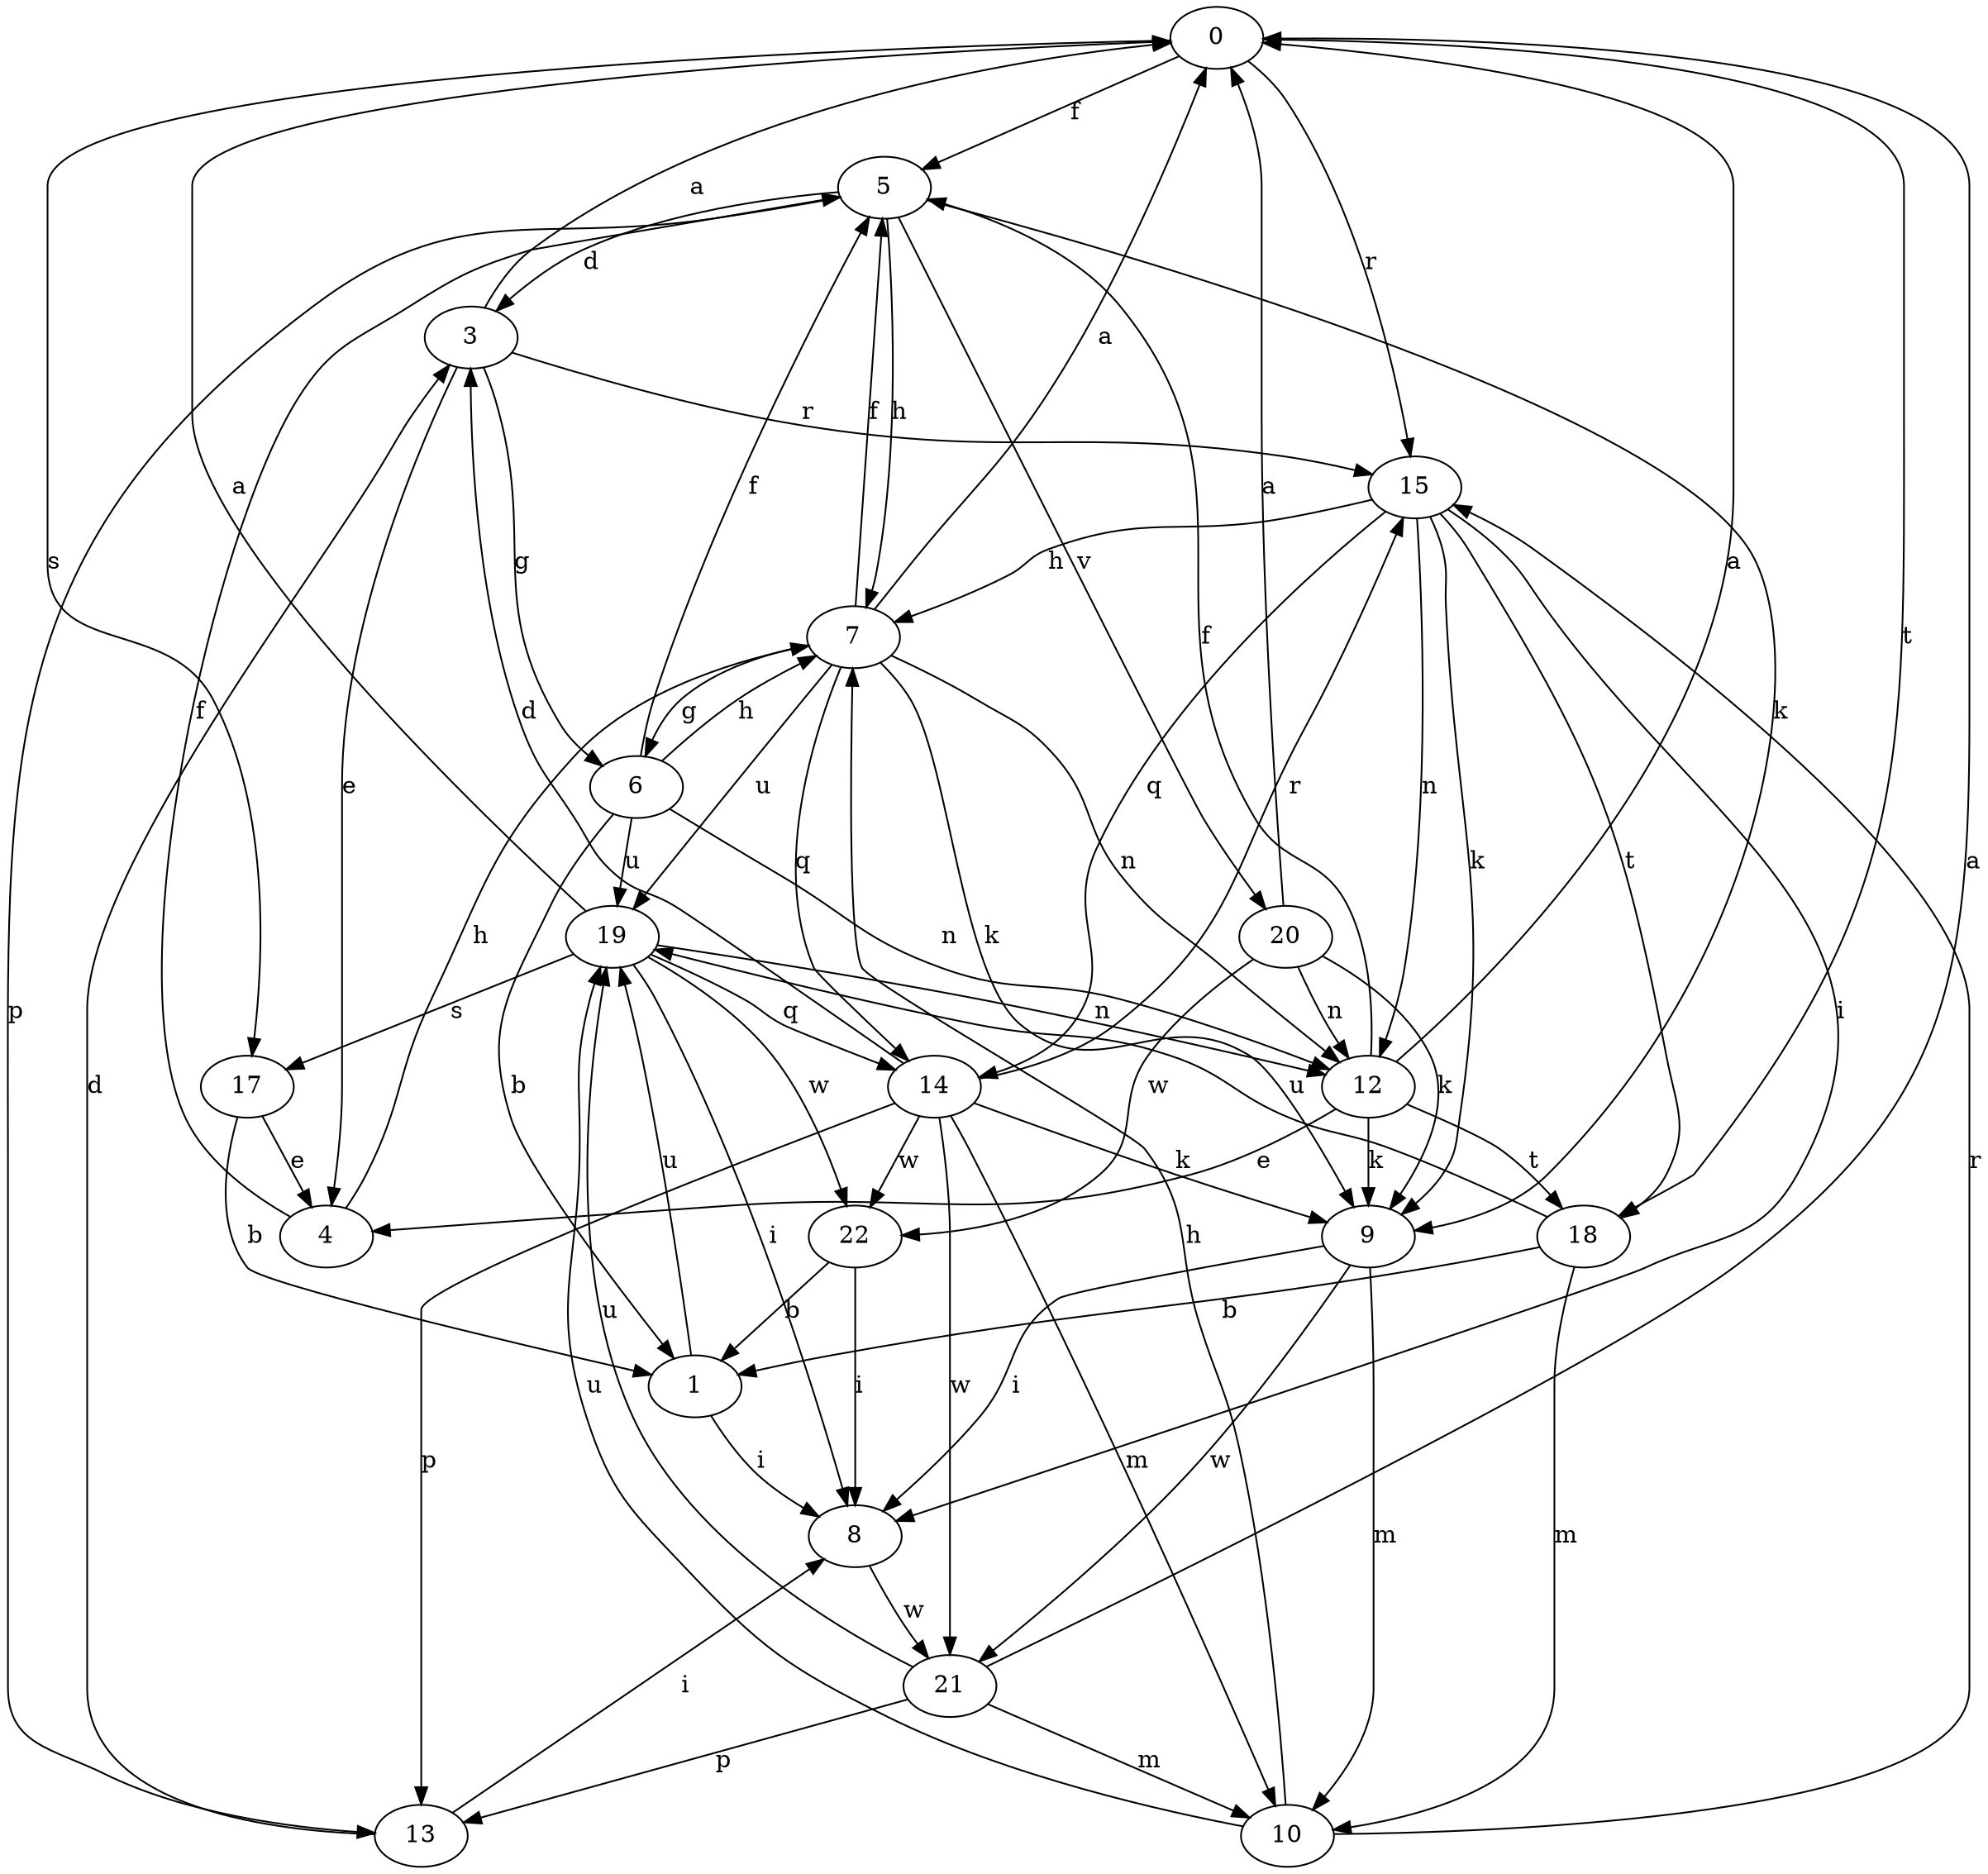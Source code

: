 strict digraph  {
0;
1;
3;
4;
5;
6;
7;
8;
9;
10;
12;
13;
14;
15;
17;
18;
19;
20;
21;
22;
0 -> 5  [label=f];
0 -> 15  [label=r];
0 -> 17  [label=s];
0 -> 18  [label=t];
1 -> 8  [label=i];
1 -> 19  [label=u];
3 -> 0  [label=a];
3 -> 4  [label=e];
3 -> 6  [label=g];
3 -> 15  [label=r];
4 -> 5  [label=f];
4 -> 7  [label=h];
5 -> 3  [label=d];
5 -> 7  [label=h];
5 -> 9  [label=k];
5 -> 13  [label=p];
5 -> 20  [label=v];
6 -> 1  [label=b];
6 -> 5  [label=f];
6 -> 7  [label=h];
6 -> 12  [label=n];
6 -> 19  [label=u];
7 -> 0  [label=a];
7 -> 5  [label=f];
7 -> 6  [label=g];
7 -> 9  [label=k];
7 -> 12  [label=n];
7 -> 14  [label=q];
7 -> 19  [label=u];
8 -> 21  [label=w];
9 -> 8  [label=i];
9 -> 10  [label=m];
9 -> 21  [label=w];
10 -> 7  [label=h];
10 -> 15  [label=r];
10 -> 19  [label=u];
12 -> 0  [label=a];
12 -> 4  [label=e];
12 -> 5  [label=f];
12 -> 9  [label=k];
12 -> 18  [label=t];
13 -> 3  [label=d];
13 -> 8  [label=i];
14 -> 3  [label=d];
14 -> 9  [label=k];
14 -> 10  [label=m];
14 -> 13  [label=p];
14 -> 15  [label=r];
14 -> 21  [label=w];
14 -> 22  [label=w];
15 -> 7  [label=h];
15 -> 8  [label=i];
15 -> 9  [label=k];
15 -> 12  [label=n];
15 -> 14  [label=q];
15 -> 18  [label=t];
17 -> 1  [label=b];
17 -> 4  [label=e];
18 -> 1  [label=b];
18 -> 10  [label=m];
18 -> 19  [label=u];
19 -> 0  [label=a];
19 -> 8  [label=i];
19 -> 12  [label=n];
19 -> 14  [label=q];
19 -> 17  [label=s];
19 -> 22  [label=w];
20 -> 0  [label=a];
20 -> 9  [label=k];
20 -> 12  [label=n];
20 -> 22  [label=w];
21 -> 0  [label=a];
21 -> 10  [label=m];
21 -> 13  [label=p];
21 -> 19  [label=u];
22 -> 1  [label=b];
22 -> 8  [label=i];
}
